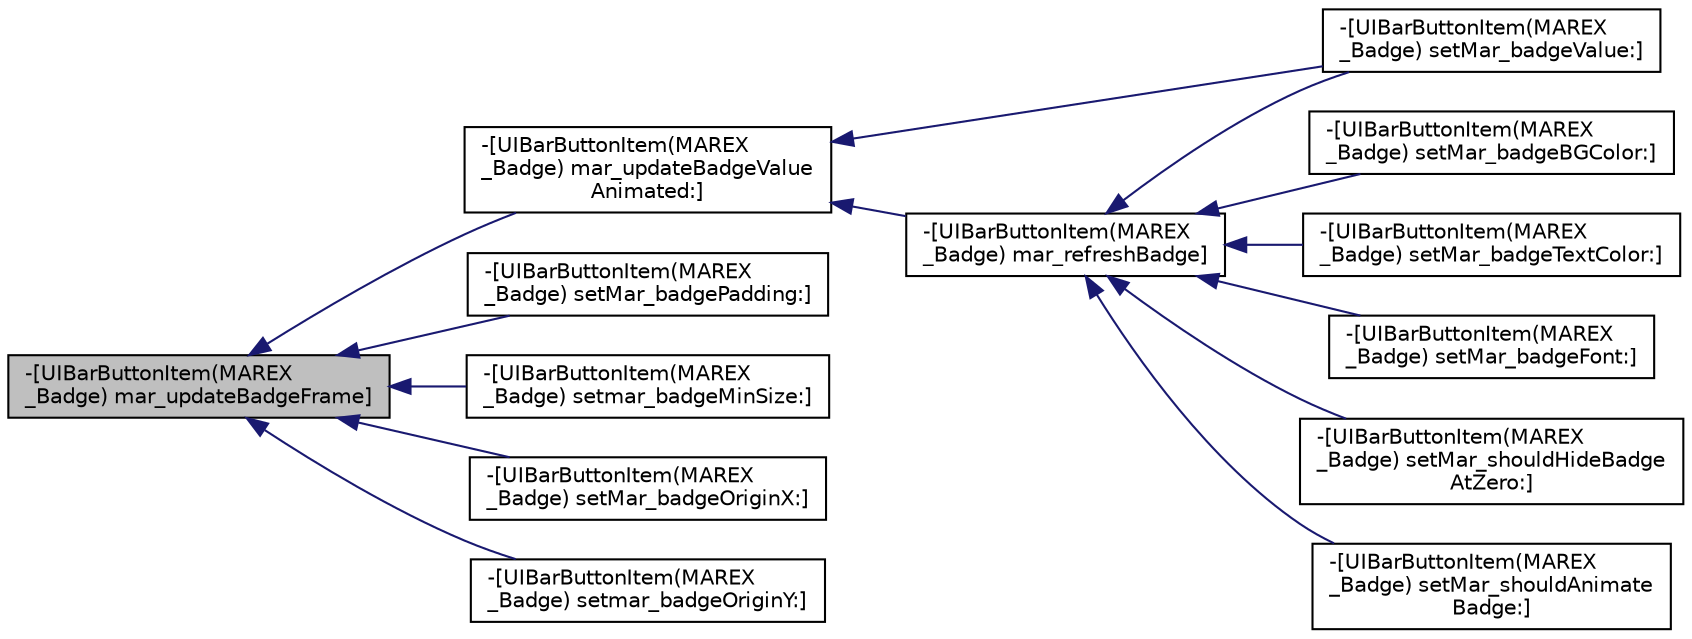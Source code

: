 digraph "-[UIBarButtonItem(MAREX_Badge) mar_updateBadgeFrame]"
{
  edge [fontname="Helvetica",fontsize="10",labelfontname="Helvetica",labelfontsize="10"];
  node [fontname="Helvetica",fontsize="10",shape=record];
  rankdir="LR";
  Node54 [label="-[UIBarButtonItem(MAREX\l_Badge) mar_updateBadgeFrame]",height=0.2,width=0.4,color="black", fillcolor="grey75", style="filled", fontcolor="black"];
  Node54 -> Node55 [dir="back",color="midnightblue",fontsize="10",style="solid",fontname="Helvetica"];
  Node55 [label="-[UIBarButtonItem(MAREX\l_Badge) mar_updateBadgeValue\lAnimated:]",height=0.2,width=0.4,color="black", fillcolor="white", style="filled",URL="$category_u_i_bar_button_item_07_m_a_r_e_x___badge_08.html#a8e4f63b574d83ff31dd5b425cfbf00ed"];
  Node55 -> Node56 [dir="back",color="midnightblue",fontsize="10",style="solid",fontname="Helvetica"];
  Node56 [label="-[UIBarButtonItem(MAREX\l_Badge) mar_refreshBadge]",height=0.2,width=0.4,color="black", fillcolor="white", style="filled",URL="$category_u_i_bar_button_item_07_m_a_r_e_x___badge_08.html#a3ed88718fc074681665c92aeea9a92a1"];
  Node56 -> Node57 [dir="back",color="midnightblue",fontsize="10",style="solid",fontname="Helvetica"];
  Node57 [label="-[UIBarButtonItem(MAREX\l_Badge) setMar_badgeValue:]",height=0.2,width=0.4,color="black", fillcolor="white", style="filled",URL="$category_u_i_bar_button_item_07_m_a_r_e_x___badge_08.html#a32868cad1e1e1ce998dccc786fb4c41d"];
  Node56 -> Node58 [dir="back",color="midnightblue",fontsize="10",style="solid",fontname="Helvetica"];
  Node58 [label="-[UIBarButtonItem(MAREX\l_Badge) setMar_badgeBGColor:]",height=0.2,width=0.4,color="black", fillcolor="white", style="filled",URL="$category_u_i_bar_button_item_07_m_a_r_e_x___badge_08.html#a3bc2fbc69e0e15daba18e523aed8e45e"];
  Node56 -> Node59 [dir="back",color="midnightblue",fontsize="10",style="solid",fontname="Helvetica"];
  Node59 [label="-[UIBarButtonItem(MAREX\l_Badge) setMar_badgeTextColor:]",height=0.2,width=0.4,color="black", fillcolor="white", style="filled",URL="$category_u_i_bar_button_item_07_m_a_r_e_x___badge_08.html#abd221afcba1982d9744d16d975a36f8d"];
  Node56 -> Node60 [dir="back",color="midnightblue",fontsize="10",style="solid",fontname="Helvetica"];
  Node60 [label="-[UIBarButtonItem(MAREX\l_Badge) setMar_badgeFont:]",height=0.2,width=0.4,color="black", fillcolor="white", style="filled",URL="$category_u_i_bar_button_item_07_m_a_r_e_x___badge_08.html#ad6583ac515e06f49a394ffab67123216"];
  Node56 -> Node61 [dir="back",color="midnightblue",fontsize="10",style="solid",fontname="Helvetica"];
  Node61 [label="-[UIBarButtonItem(MAREX\l_Badge) setMar_shouldHideBadge\lAtZero:]",height=0.2,width=0.4,color="black", fillcolor="white", style="filled",URL="$category_u_i_bar_button_item_07_m_a_r_e_x___badge_08.html#a86094637debca3cbbf38c6231f2781c7"];
  Node56 -> Node62 [dir="back",color="midnightblue",fontsize="10",style="solid",fontname="Helvetica"];
  Node62 [label="-[UIBarButtonItem(MAREX\l_Badge) setMar_shouldAnimate\lBadge:]",height=0.2,width=0.4,color="black", fillcolor="white", style="filled",URL="$category_u_i_bar_button_item_07_m_a_r_e_x___badge_08.html#ac562e75d05ad860c15a3498ce6d9ed8f"];
  Node55 -> Node57 [dir="back",color="midnightblue",fontsize="10",style="solid",fontname="Helvetica"];
  Node54 -> Node63 [dir="back",color="midnightblue",fontsize="10",style="solid",fontname="Helvetica"];
  Node63 [label="-[UIBarButtonItem(MAREX\l_Badge) setMar_badgePadding:]",height=0.2,width=0.4,color="black", fillcolor="white", style="filled",URL="$category_u_i_bar_button_item_07_m_a_r_e_x___badge_08.html#ae89bc1df2557158cd65b7846e619eebc"];
  Node54 -> Node64 [dir="back",color="midnightblue",fontsize="10",style="solid",fontname="Helvetica"];
  Node64 [label="-[UIBarButtonItem(MAREX\l_Badge) setmar_badgeMinSize:]",height=0.2,width=0.4,color="black", fillcolor="white", style="filled",URL="$category_u_i_bar_button_item_07_m_a_r_e_x___badge_08.html#a8d5ba3097194e81b4f78be4ae89ce9aa"];
  Node54 -> Node65 [dir="back",color="midnightblue",fontsize="10",style="solid",fontname="Helvetica"];
  Node65 [label="-[UIBarButtonItem(MAREX\l_Badge) setMar_badgeOriginX:]",height=0.2,width=0.4,color="black", fillcolor="white", style="filled",URL="$category_u_i_bar_button_item_07_m_a_r_e_x___badge_08.html#a9ecc22b43333a9da99de376cef9844e4"];
  Node54 -> Node66 [dir="back",color="midnightblue",fontsize="10",style="solid",fontname="Helvetica"];
  Node66 [label="-[UIBarButtonItem(MAREX\l_Badge) setmar_badgeOriginY:]",height=0.2,width=0.4,color="black", fillcolor="white", style="filled",URL="$category_u_i_bar_button_item_07_m_a_r_e_x___badge_08.html#a3997341b54732cc51c3c5d1e6508e63d"];
}
